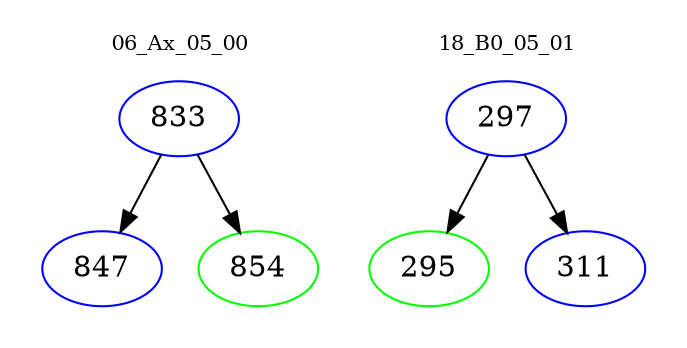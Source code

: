 digraph{
subgraph cluster_0 {
color = white
label = "06_Ax_05_00";
fontsize=10;
T0_833 [label="833", color="blue"]
T0_833 -> T0_847 [color="black"]
T0_847 [label="847", color="blue"]
T0_833 -> T0_854 [color="black"]
T0_854 [label="854", color="green"]
}
subgraph cluster_1 {
color = white
label = "18_B0_05_01";
fontsize=10;
T1_297 [label="297", color="blue"]
T1_297 -> T1_295 [color="black"]
T1_295 [label="295", color="green"]
T1_297 -> T1_311 [color="black"]
T1_311 [label="311", color="blue"]
}
}
